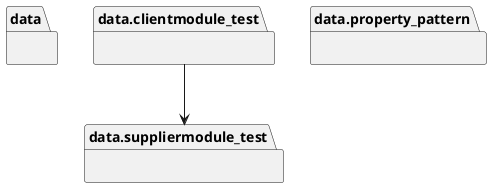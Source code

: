 @startuml packages_No_Name
set namespaceSeparator none
package "data" as data {

}
package "data.clientmodule_test" as data.clientmodule_test {

}
package "data.property_pattern" as data.property_pattern {

}
package "data.suppliermodule_test" as data.suppliermodule_test {

}
data.clientmodule_test --> data.suppliermodule_test
@enduml
